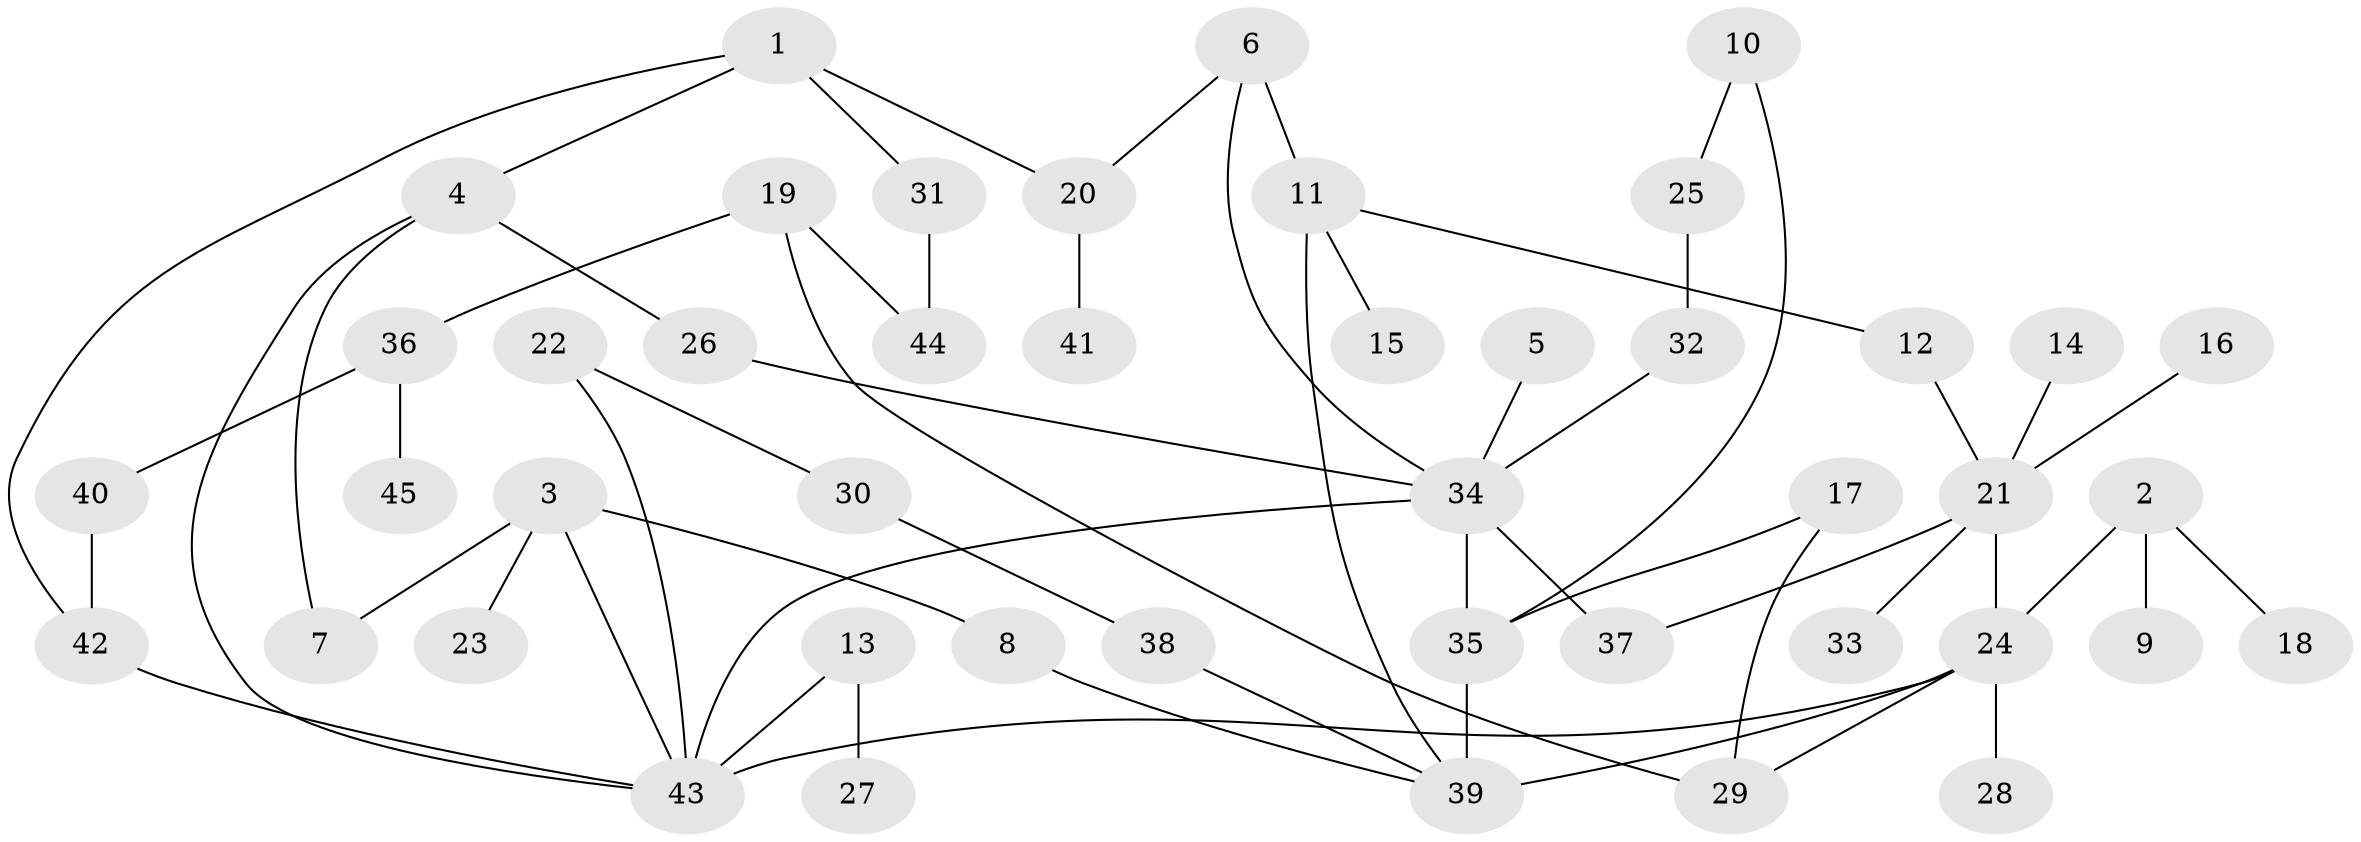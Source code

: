 // original degree distribution, {5: 0.03571428571428571, 7: 0.008928571428571428, 4: 0.08035714285714286, 3: 0.16964285714285715, 9: 0.008928571428571428, 10: 0.008928571428571428, 2: 0.3392857142857143, 1: 0.33035714285714285, 6: 0.017857142857142856}
// Generated by graph-tools (version 1.1) at 2025/35/03/04/25 23:35:59]
// undirected, 45 vertices, 58 edges
graph export_dot {
  node [color=gray90,style=filled];
  1;
  2;
  3;
  4;
  5;
  6;
  7;
  8;
  9;
  10;
  11;
  12;
  13;
  14;
  15;
  16;
  17;
  18;
  19;
  20;
  21;
  22;
  23;
  24;
  25;
  26;
  27;
  28;
  29;
  30;
  31;
  32;
  33;
  34;
  35;
  36;
  37;
  38;
  39;
  40;
  41;
  42;
  43;
  44;
  45;
  1 -- 4 [weight=1.0];
  1 -- 20 [weight=1.0];
  1 -- 31 [weight=1.0];
  1 -- 42 [weight=1.0];
  2 -- 9 [weight=1.0];
  2 -- 18 [weight=1.0];
  2 -- 24 [weight=1.0];
  3 -- 7 [weight=1.0];
  3 -- 8 [weight=1.0];
  3 -- 23 [weight=1.0];
  3 -- 43 [weight=1.0];
  4 -- 7 [weight=1.0];
  4 -- 26 [weight=1.0];
  4 -- 43 [weight=1.0];
  5 -- 34 [weight=1.0];
  6 -- 11 [weight=2.0];
  6 -- 20 [weight=1.0];
  6 -- 34 [weight=1.0];
  8 -- 39 [weight=1.0];
  10 -- 25 [weight=1.0];
  10 -- 35 [weight=1.0];
  11 -- 12 [weight=1.0];
  11 -- 15 [weight=1.0];
  11 -- 39 [weight=1.0];
  12 -- 21 [weight=1.0];
  13 -- 27 [weight=1.0];
  13 -- 43 [weight=2.0];
  14 -- 21 [weight=1.0];
  16 -- 21 [weight=1.0];
  17 -- 29 [weight=1.0];
  17 -- 35 [weight=1.0];
  19 -- 29 [weight=1.0];
  19 -- 36 [weight=1.0];
  19 -- 44 [weight=1.0];
  20 -- 41 [weight=1.0];
  21 -- 24 [weight=1.0];
  21 -- 33 [weight=1.0];
  21 -- 37 [weight=1.0];
  22 -- 30 [weight=1.0];
  22 -- 43 [weight=1.0];
  24 -- 28 [weight=1.0];
  24 -- 29 [weight=1.0];
  24 -- 39 [weight=2.0];
  24 -- 43 [weight=1.0];
  25 -- 32 [weight=1.0];
  26 -- 34 [weight=2.0];
  30 -- 38 [weight=1.0];
  31 -- 44 [weight=1.0];
  32 -- 34 [weight=1.0];
  34 -- 35 [weight=1.0];
  34 -- 37 [weight=2.0];
  34 -- 43 [weight=1.0];
  35 -- 39 [weight=2.0];
  36 -- 40 [weight=1.0];
  36 -- 45 [weight=2.0];
  38 -- 39 [weight=1.0];
  40 -- 42 [weight=1.0];
  42 -- 43 [weight=1.0];
}

